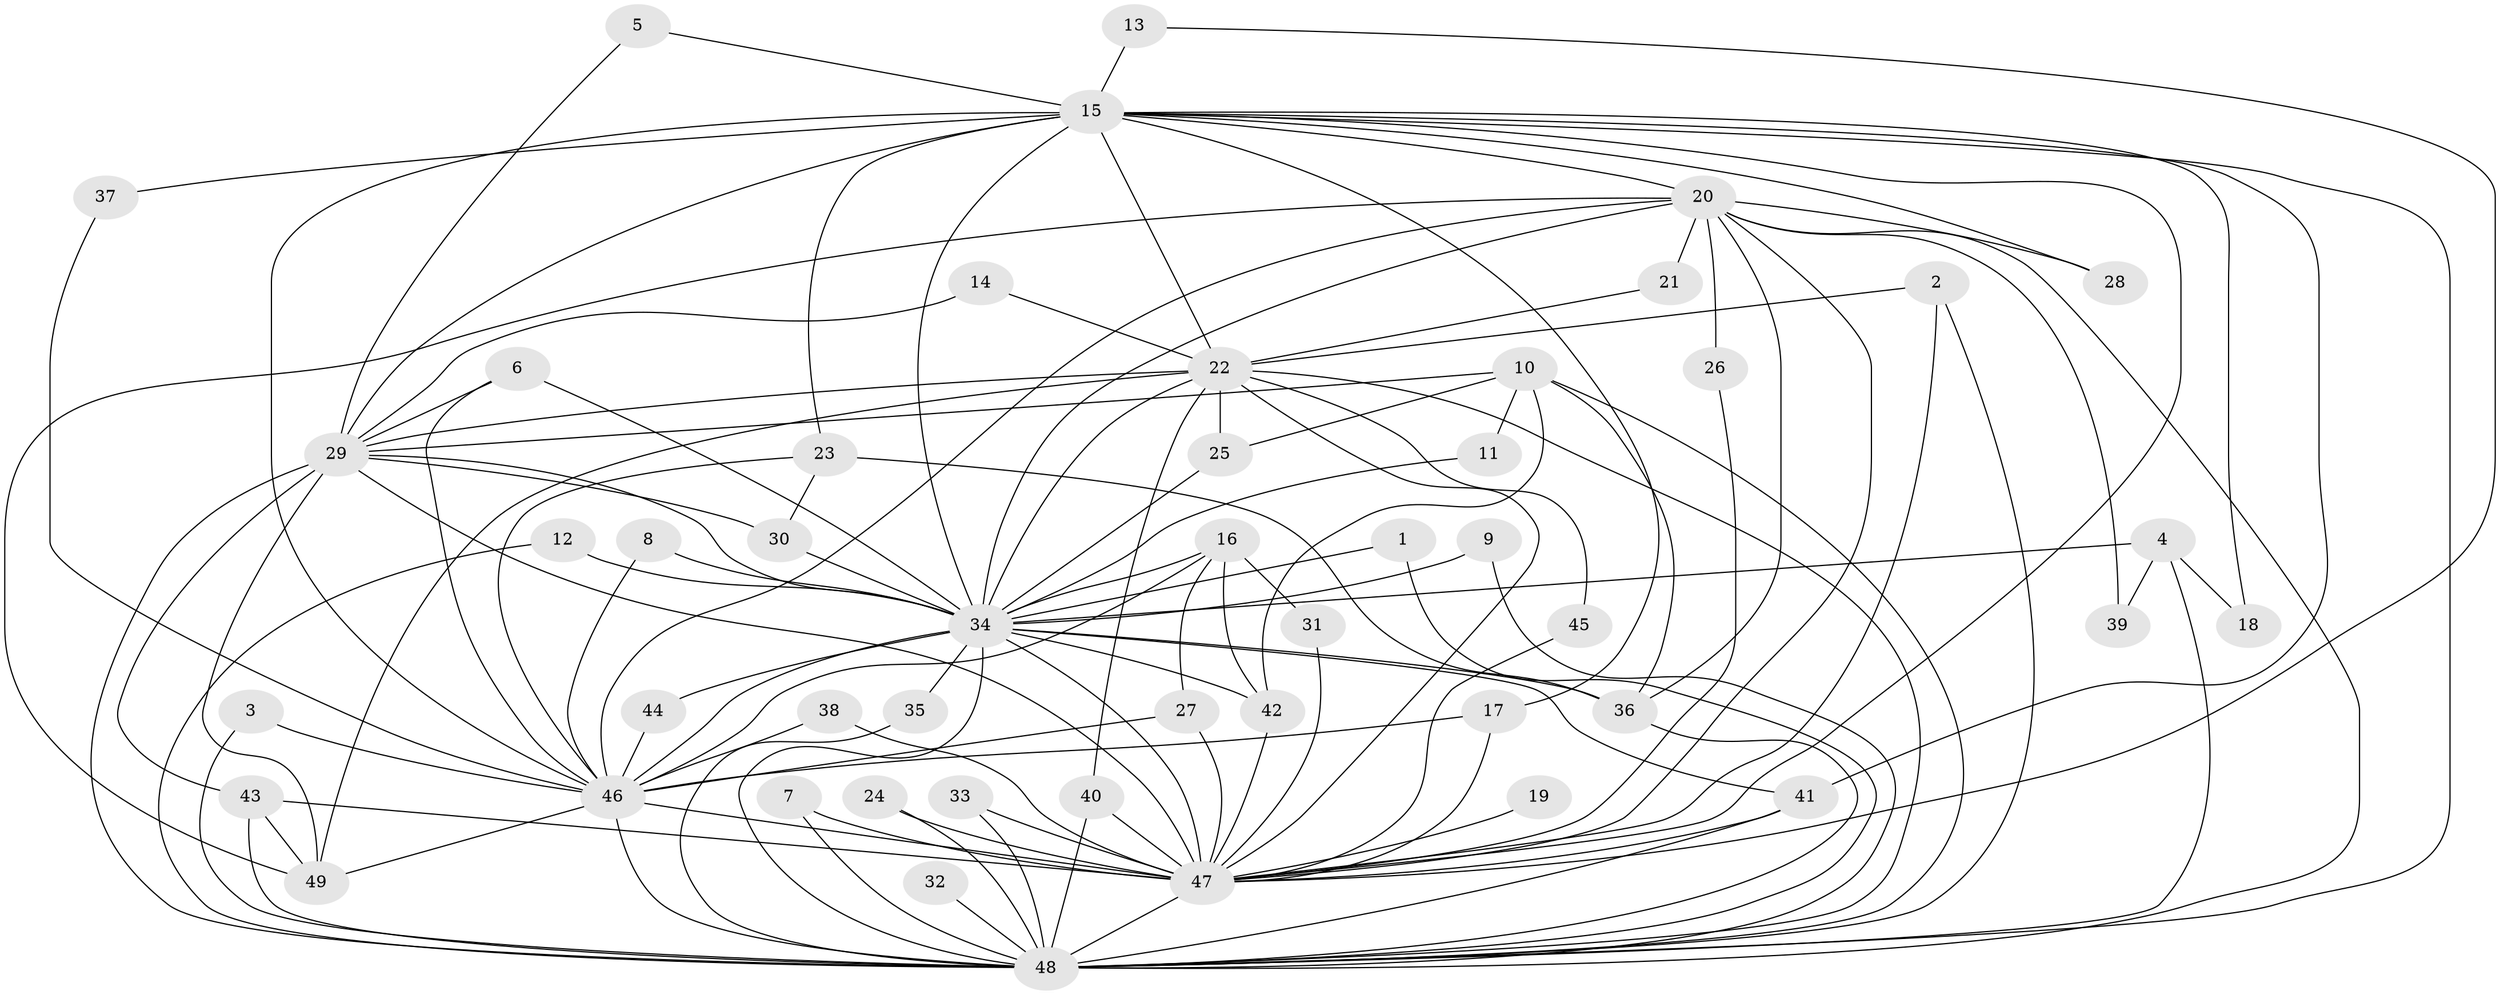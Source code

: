 // original degree distribution, {15: 0.01020408163265306, 29: 0.01020408163265306, 18: 0.02040816326530612, 24: 0.02040816326530612, 17: 0.01020408163265306, 21: 0.01020408163265306, 20: 0.01020408163265306, 14: 0.01020408163265306, 3: 0.24489795918367346, 2: 0.5204081632653061, 5: 0.05102040816326531, 4: 0.05102040816326531, 10: 0.01020408163265306, 6: 0.01020408163265306, 7: 0.01020408163265306}
// Generated by graph-tools (version 1.1) at 2025/49/03/09/25 03:49:32]
// undirected, 49 vertices, 122 edges
graph export_dot {
graph [start="1"]
  node [color=gray90,style=filled];
  1;
  2;
  3;
  4;
  5;
  6;
  7;
  8;
  9;
  10;
  11;
  12;
  13;
  14;
  15;
  16;
  17;
  18;
  19;
  20;
  21;
  22;
  23;
  24;
  25;
  26;
  27;
  28;
  29;
  30;
  31;
  32;
  33;
  34;
  35;
  36;
  37;
  38;
  39;
  40;
  41;
  42;
  43;
  44;
  45;
  46;
  47;
  48;
  49;
  1 -- 34 [weight=1.0];
  1 -- 48 [weight=1.0];
  2 -- 22 [weight=1.0];
  2 -- 47 [weight=1.0];
  2 -- 48 [weight=1.0];
  3 -- 46 [weight=1.0];
  3 -- 48 [weight=1.0];
  4 -- 18 [weight=1.0];
  4 -- 34 [weight=2.0];
  4 -- 39 [weight=1.0];
  4 -- 48 [weight=1.0];
  5 -- 15 [weight=1.0];
  5 -- 29 [weight=1.0];
  6 -- 29 [weight=1.0];
  6 -- 34 [weight=1.0];
  6 -- 46 [weight=1.0];
  7 -- 47 [weight=1.0];
  7 -- 48 [weight=1.0];
  8 -- 34 [weight=1.0];
  8 -- 46 [weight=1.0];
  9 -- 34 [weight=1.0];
  9 -- 48 [weight=1.0];
  10 -- 11 [weight=1.0];
  10 -- 25 [weight=1.0];
  10 -- 29 [weight=1.0];
  10 -- 36 [weight=1.0];
  10 -- 42 [weight=1.0];
  10 -- 48 [weight=1.0];
  11 -- 34 [weight=1.0];
  12 -- 34 [weight=1.0];
  12 -- 48 [weight=1.0];
  13 -- 15 [weight=1.0];
  13 -- 47 [weight=1.0];
  14 -- 22 [weight=1.0];
  14 -- 29 [weight=1.0];
  15 -- 17 [weight=1.0];
  15 -- 18 [weight=1.0];
  15 -- 20 [weight=1.0];
  15 -- 22 [weight=1.0];
  15 -- 23 [weight=2.0];
  15 -- 28 [weight=1.0];
  15 -- 29 [weight=1.0];
  15 -- 34 [weight=3.0];
  15 -- 37 [weight=1.0];
  15 -- 41 [weight=1.0];
  15 -- 46 [weight=2.0];
  15 -- 47 [weight=2.0];
  15 -- 48 [weight=2.0];
  16 -- 27 [weight=1.0];
  16 -- 31 [weight=1.0];
  16 -- 34 [weight=2.0];
  16 -- 42 [weight=1.0];
  16 -- 46 [weight=1.0];
  17 -- 46 [weight=1.0];
  17 -- 47 [weight=1.0];
  19 -- 47 [weight=2.0];
  20 -- 21 [weight=1.0];
  20 -- 26 [weight=1.0];
  20 -- 28 [weight=1.0];
  20 -- 34 [weight=4.0];
  20 -- 36 [weight=1.0];
  20 -- 39 [weight=1.0];
  20 -- 46 [weight=1.0];
  20 -- 47 [weight=2.0];
  20 -- 48 [weight=2.0];
  20 -- 49 [weight=1.0];
  21 -- 22 [weight=1.0];
  22 -- 25 [weight=1.0];
  22 -- 29 [weight=1.0];
  22 -- 34 [weight=1.0];
  22 -- 40 [weight=1.0];
  22 -- 45 [weight=1.0];
  22 -- 47 [weight=1.0];
  22 -- 48 [weight=2.0];
  22 -- 49 [weight=1.0];
  23 -- 30 [weight=1.0];
  23 -- 36 [weight=1.0];
  23 -- 46 [weight=2.0];
  24 -- 47 [weight=1.0];
  24 -- 48 [weight=1.0];
  25 -- 34 [weight=1.0];
  26 -- 47 [weight=1.0];
  27 -- 46 [weight=1.0];
  27 -- 47 [weight=1.0];
  29 -- 30 [weight=1.0];
  29 -- 34 [weight=1.0];
  29 -- 43 [weight=1.0];
  29 -- 47 [weight=1.0];
  29 -- 48 [weight=1.0];
  29 -- 49 [weight=1.0];
  30 -- 34 [weight=1.0];
  31 -- 47 [weight=1.0];
  32 -- 48 [weight=2.0];
  33 -- 47 [weight=1.0];
  33 -- 48 [weight=1.0];
  34 -- 35 [weight=2.0];
  34 -- 36 [weight=2.0];
  34 -- 41 [weight=1.0];
  34 -- 42 [weight=3.0];
  34 -- 44 [weight=2.0];
  34 -- 46 [weight=3.0];
  34 -- 47 [weight=7.0];
  34 -- 48 [weight=7.0];
  35 -- 48 [weight=1.0];
  36 -- 48 [weight=1.0];
  37 -- 46 [weight=1.0];
  38 -- 46 [weight=1.0];
  38 -- 47 [weight=1.0];
  40 -- 47 [weight=1.0];
  40 -- 48 [weight=2.0];
  41 -- 47 [weight=2.0];
  41 -- 48 [weight=1.0];
  42 -- 47 [weight=1.0];
  43 -- 47 [weight=1.0];
  43 -- 48 [weight=2.0];
  43 -- 49 [weight=1.0];
  44 -- 46 [weight=1.0];
  45 -- 47 [weight=1.0];
  46 -- 47 [weight=3.0];
  46 -- 48 [weight=2.0];
  46 -- 49 [weight=1.0];
  47 -- 48 [weight=4.0];
}
